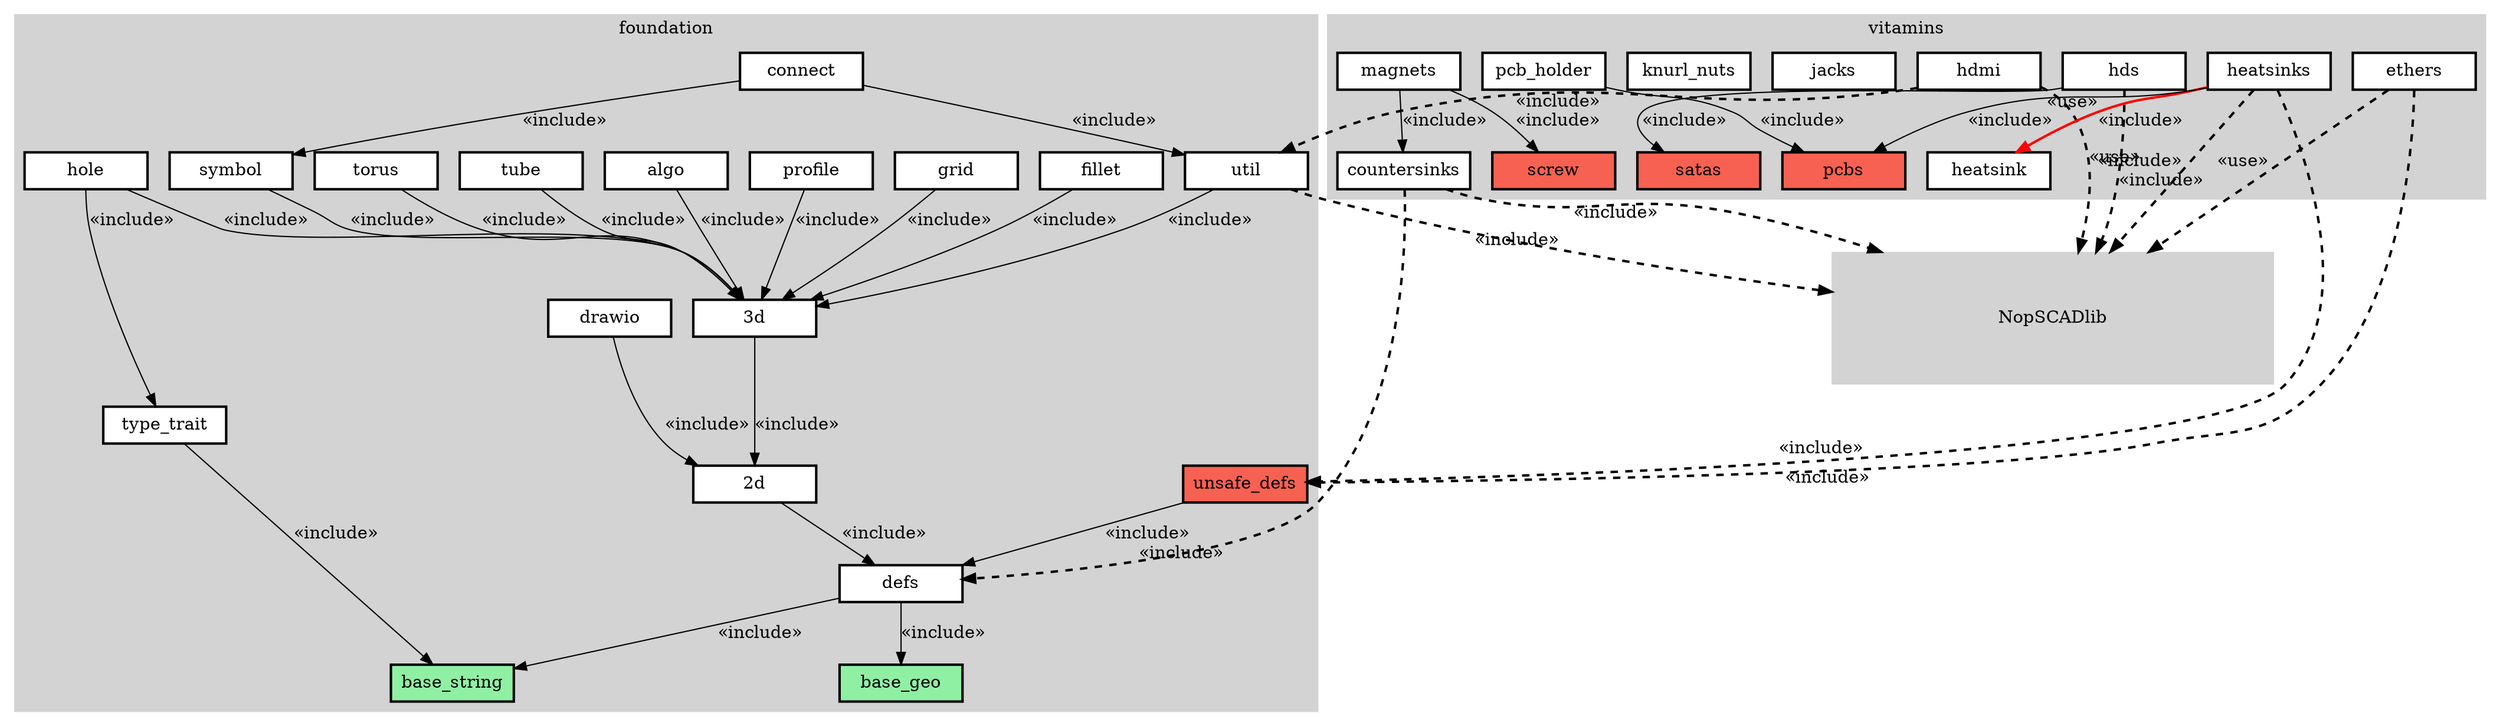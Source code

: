 digraph "test" {

  bgcolor = white

    ###############################################################################
    # foundation
    ###############################################################################
  subgraph cluster0 {
    style=filled;
    color=lightgrey;
    label="foundation";


    node [
      fillcolor = white,style = "filled",
      width = "1.38889",height = "0.416667",
      shape = rect,
      color = black,
      penwidth = 2
    ];

    "2d"
    "3d"
    drawio
    util
    symbol
    type_trait
    torus
    connect
    defs
    fillet
    grid
    profile
    algo
    hole
    tube

    node [
      fillcolor = "#8ff0a4",
      style = filled,
      width = "1.38889",height = "0.416667",
      shape = rect,
      color = black,
      penwidth = 2
    ];

    base_geo
    base_string

    node [
      fillcolor = "#f66151",style = filled,
      width = "1.38889",height = "0.416667",
      shape = rect,
      color = black,
      penwidth = 2
    ];

    unsafe_defs

    edge [
      weight = 1,
      penwidth = 1,
      label = "«include»",
      color = black,
      style = solid
    ];

    algo        -> "3d";
    fillet      -> "3d";
    tube        -> "3d";
    defs        -> base_string;
    drawio      -> "2d";
    hole        -> type_trait;
    hole        -> "3d";
    connect     -> symbol;
    defs        -> base_geo;
    type_trait  -> base_string;
    util        -> "3d";
    torus       -> "3d";
    unsafe_defs -> defs;
    "3d"        -> "2d";
    "2d"        -> defs;
    grid        -> "3d";
    profile     -> "3d";
    symbol      -> "3d";
    connect     -> util;

    edge [
      weight = 1,
      penwidth = 2,
      xlabel = "«use»",
      color = red,
      style = solid
    ];

  }

  ###############################################################################
  # vitamins
  ###############################################################################

  subgraph cluster1 {
    style = filled;
    color = lightgrey;
    label="vitamins";

    node [
      fillcolor = white,style = "filled",
      width = "1.38889",height = "0.416667",
      shape = rect,
      color = black,
      penwidth = 2
    ];

    countersinks
    ethers
    hdmi
    hds
    heatsink
    heatsinks
    jacks
    knurl_nuts
    magnets
    pcb_holder

    node [
      fillcolor = "#8ff0a4",
      style = filled,
      width = "1.38889",height = "0.416667",
      shape = rect,
      color = black,
      penwidth = 2
    ];

    #dummy

    node [
      fillcolor = "#f66151",style = filled,
      width = "1.38889",height = "0.416667",
      shape = rect,
      color = black,
      penwidth = 2
    ];

    pcbs
    satas
    screw

    edge [
      weight = 1,
      penwidth = 1,
      label = "«include»",
      color = black,
      style = solid
    ];

    hds         -> satas
    heatsinks   -> pcbs
    magnets     -> countersinks
    magnets     -> screw
    pcb_holder  -> pcbs

    ###############################################################################
    # «use»
    ###############################################################################
    edge [
      weight = 1,
      penwidth = 2,
      xlabel = "«use»",
      color = red,
      style = solid
    ];

    heatsinks -> heatsink;
  }

  ###############################################################################
  # NopSCADlib
  ###############################################################################

    node [
      fillcolor = lightgrey,style = filled,
      width = "1.38889",height = "0.416667",
      shape = rect,
      color = black,
      penwidth = 0,
      width = 5,height = 1.5,
    ];

    NopSCADlib;

  ###############################################################################
  # global «include»
  ###############################################################################
  edge [
    weight = 1,
    penwidth = 2,
    xlabel = "«include»",
    color = black,
    style = dashed
  ];

  countersinks  -> defs;
  countersinks  -> NopSCADlib;
  ethers        -> unsafe_defs;
  hdmi          -> util;
  heatsinks     -> unsafe_defs;
  heatsinks     -> NopSCADlib;
  util          -> NopSCADlib;
  hds           -> NopSCADlib;

  ###############################################################################
  # global «use»
  ###############################################################################
  edge [
    weight = 1,
    penwidth = 2,
    xlabel = "«use»",
    color = black,
    style = dashed
  ];

  ethers        -> NopSCADlib;
  hdmi          -> NopSCADlib;
}
